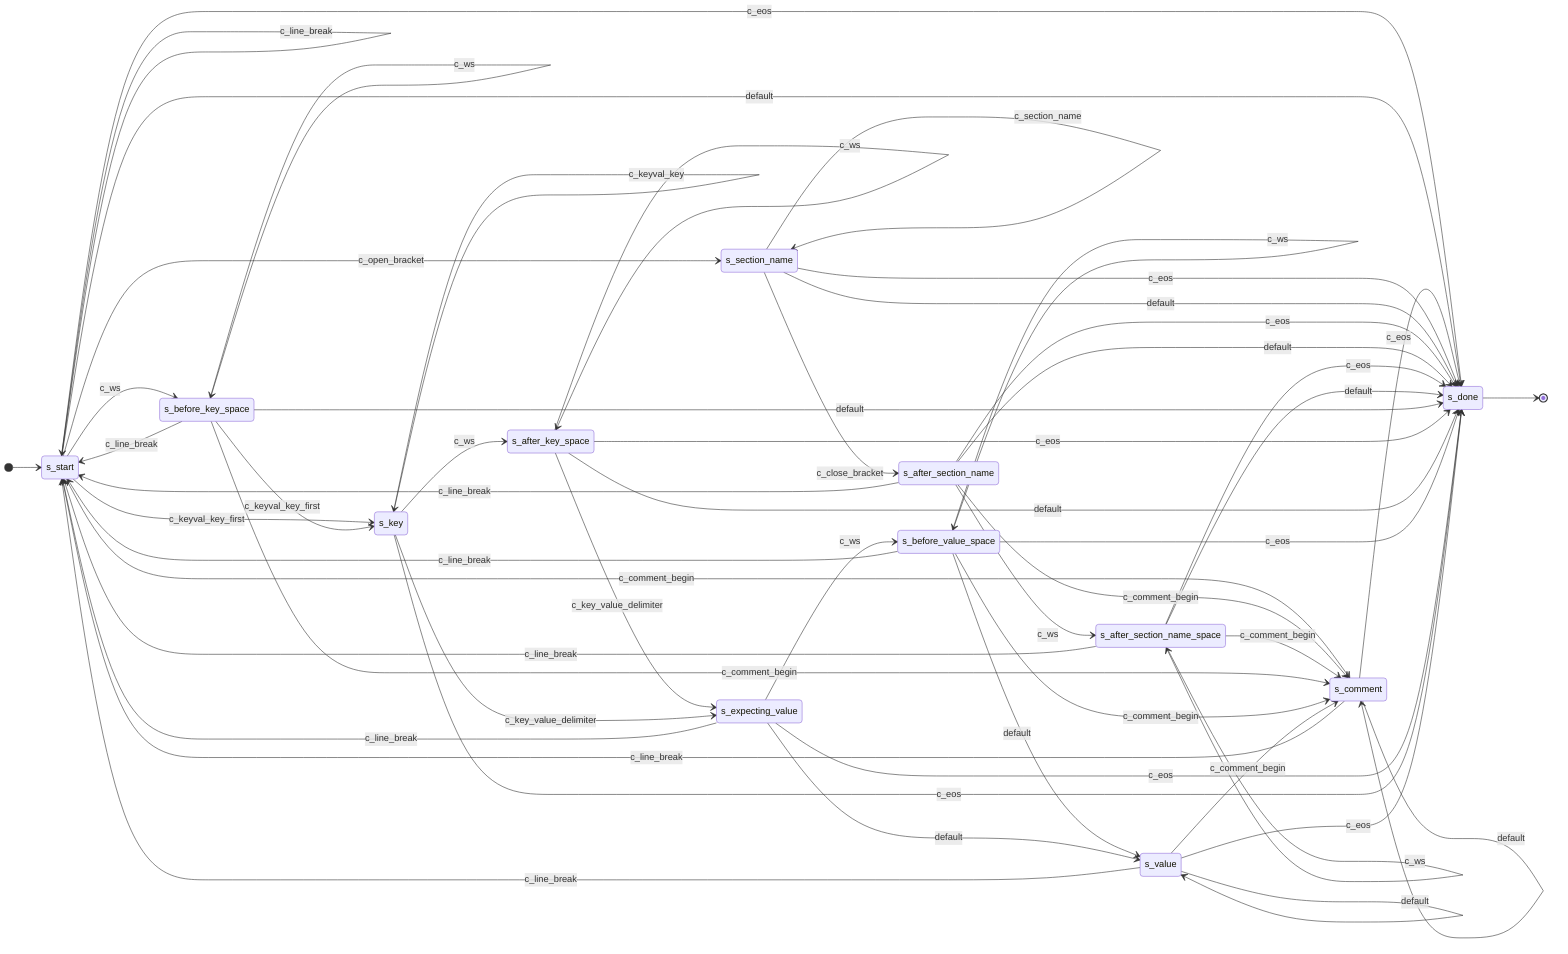 stateDiagram-v2
  direction LR

  %% s_start state
  [*] --> s_start
  s_start --> s_key: c_keyval_key_first
  s_start --> s_done: c_eos
  s_start --> s_comment: c_comment_begin
  s_start --> s_before_key_space: c_ws
  s_start --> s_start: c_line_break
  s_start --> s_section_name: c_open_bracket
  s_start --> s_done: default

  %% s_comment state
  s_comment --> s_start: c_line_break
  s_comment --> s_done: c_eos
  s_comment --> s_comment: default

  %% s_section_name state
  s_section_name --> s_section_name: c_section_name
  s_section_name --> s_after_section_name: c_close_bracket
  s_section_name --> s_done: c_eos
  s_section_name --> s_done: default

  %% s_after_section_name state
  s_after_section_name --> s_after_section_name_space: c_ws
  s_after_section_name --> s_comment: c_comment_begin
  s_after_section_name --> s_start: c_line_break
  s_after_section_name --> s_done: c_eos
  s_after_section_name --> s_done: default

  %% s_after_section_name_space state
  s_after_section_name_space --> s_after_section_name_space: c_ws
  s_after_section_name_space --> s_comment: c_comment_begin
  s_after_section_name_space --> s_start: c_line_break
  s_after_section_name_space --> s_done: c_eos
  s_after_section_name_space --> s_done: default

  %% s_before_key_space state
  s_before_key_space --> s_before_key_space: c_ws
  s_before_key_space --> s_comment: c_comment_begin
  s_before_key_space --> s_start: c_line_break
  s_before_key_space --> s_key: c_keyval_key_first
  s_before_key_space --> s_done: default

  %% s_after_key_space state
  s_after_key_space --> s_after_key_space: c_ws
  s_after_key_space --> s_expecting_value: c_key_value_delimiter
  s_after_key_space --> s_done: c_eos
  s_after_key_space --> s_done: default

  %% s_before_value_space state
  s_before_value_space --> s_before_value_space: c_ws
  s_before_value_space --> s_start: c_line_break
  s_before_value_space --> s_done: c_eos
  s_before_value_space --> s_comment: c_comment_begin
  s_before_value_space --> s_value: default

  %% s_expecting_value state
  s_expecting_value --> s_before_value_space: c_ws
  s_expecting_value --> s_done: c_eos
  s_expecting_value --> s_start: c_line_break
  s_expecting_value --> s_value: default

  %% s_key state
  s_key --> s_key: c_keyval_key
  s_key --> s_expecting_value: c_key_value_delimiter
  s_key --> s_done: c_eos
  s_key --> s_after_key_space: c_ws

  %% s_value state
  s_value --> s_start: c_line_break
  s_value --> s_done: c_eos
  s_value --> s_comment: c_comment_begin
  s_value --> s_value: default

  %% s_done state
  s_done --> [*]